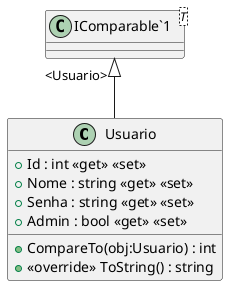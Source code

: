 @startuml
class Usuario {
    + Id : int <<get>> <<set>>
    + Nome : string <<get>> <<set>>
    + Senha : string <<get>> <<set>>
    + Admin : bool <<get>> <<set>>
    + CompareTo(obj:Usuario) : int
    + <<override>> ToString() : string
}
class "IComparable`1"<T> {
}
"IComparable`1" "<Usuario>" <|-- Usuario
@enduml
